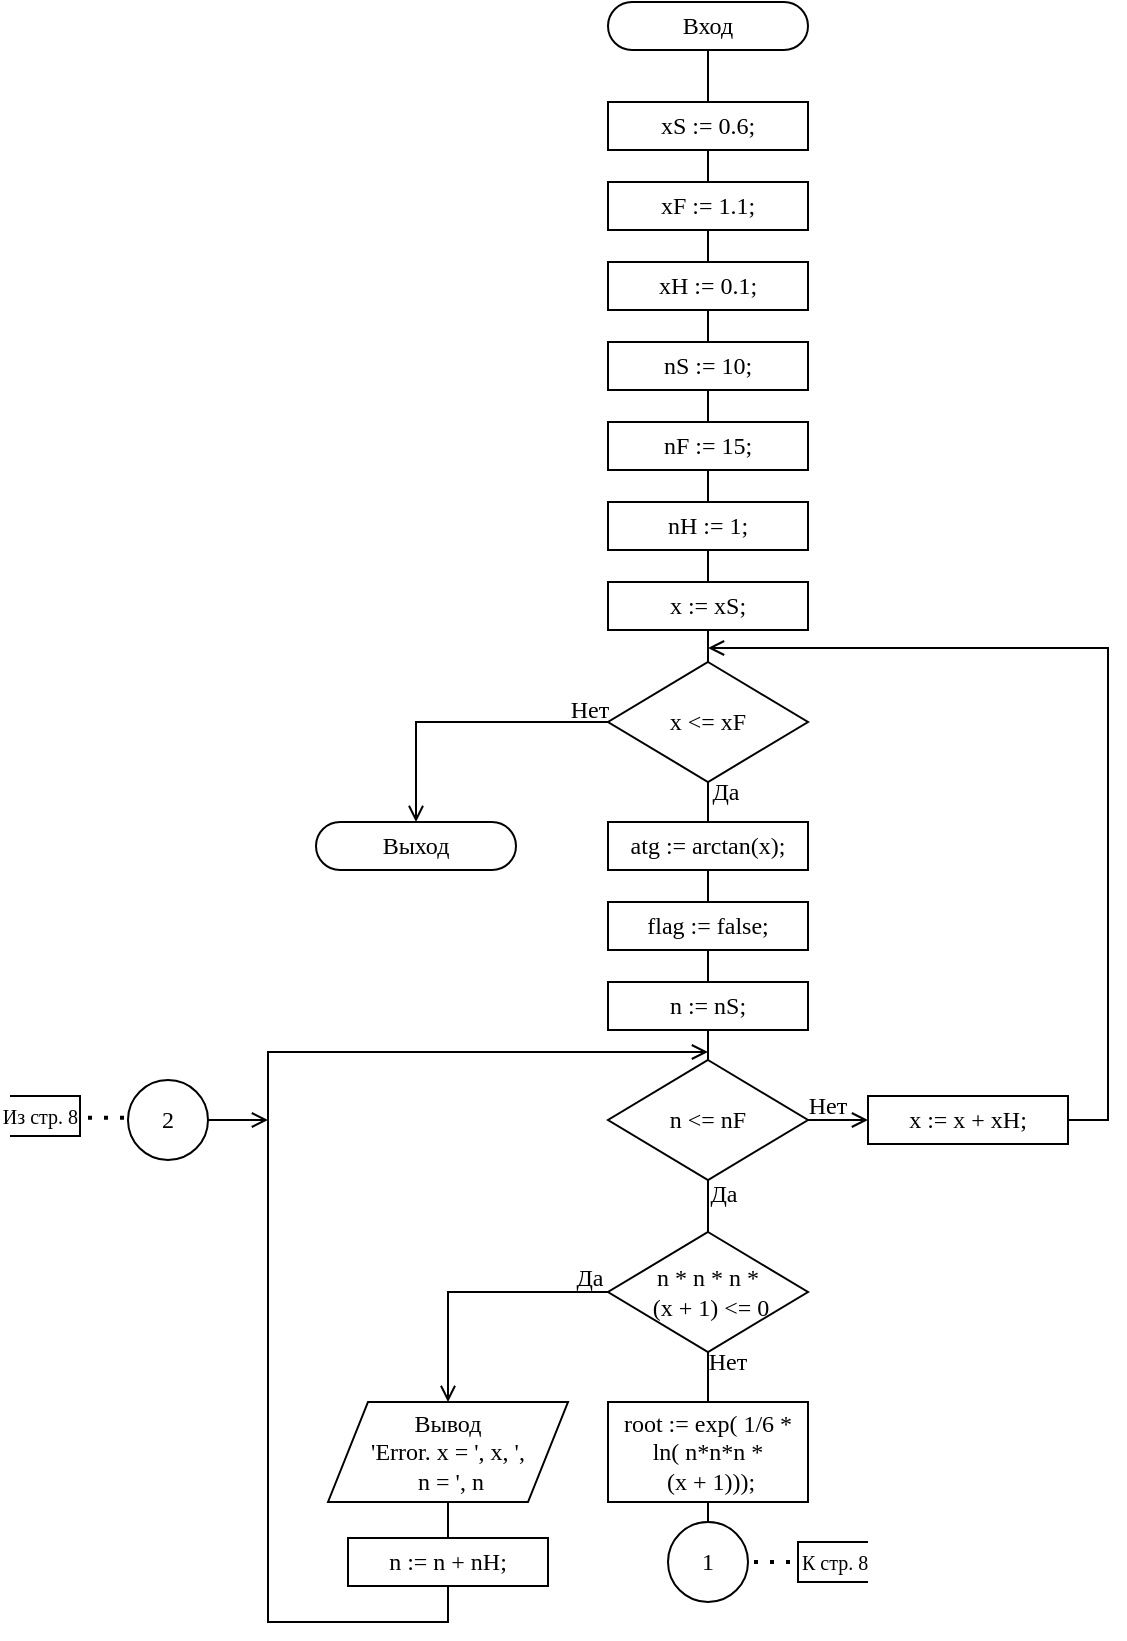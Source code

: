 <mxfile version="15.3.8" type="device" pages="2"><diagram id="_6ZflvPVcjTwWozZwKVe" name="Стр 1"><mxGraphModel dx="716" dy="419" grid="1" gridSize="10" guides="1" tooltips="1" connect="1" arrows="1" fold="1" page="1" pageScale="1" pageWidth="827" pageHeight="1169" math="0" shadow="0"><root><mxCell id="0"/><mxCell id="1" parent="0"/><mxCell id="ZmysTPcznHKx85CJPVeh-9" style="edgeStyle=orthogonalEdgeStyle;rounded=0;orthogonalLoop=1;jettySize=auto;html=1;exitX=0.5;exitY=1;exitDx=0;exitDy=0;entryX=0.5;entryY=0;entryDx=0;entryDy=0;endArrow=none;endFill=0;" parent="1" source="ZmysTPcznHKx85CJPVeh-1" target="ZmysTPcznHKx85CJPVeh-2" edge="1"><mxGeometry relative="1" as="geometry"/></mxCell><mxCell id="ZmysTPcznHKx85CJPVeh-1" value="&lt;font face=&quot;Times New Roman&quot;&gt;Вход&lt;/font&gt;" style="rounded=1;whiteSpace=wrap;html=1;arcSize=50;" parent="1" vertex="1"><mxGeometry x="370" y="50" width="100" height="24" as="geometry"/></mxCell><mxCell id="ZmysTPcznHKx85CJPVeh-10" style="edgeStyle=orthogonalEdgeStyle;rounded=0;orthogonalLoop=1;jettySize=auto;html=1;exitX=0.5;exitY=1;exitDx=0;exitDy=0;entryX=0.5;entryY=0;entryDx=0;entryDy=0;endArrow=none;endFill=0;" parent="1" source="ZmysTPcznHKx85CJPVeh-2" target="ZmysTPcznHKx85CJPVeh-3" edge="1"><mxGeometry relative="1" as="geometry"/></mxCell><mxCell id="ZmysTPcznHKx85CJPVeh-2" value="&lt;font face=&quot;Times New Roman&quot;&gt;xS := 0.6;&lt;/font&gt;" style="rounded=0;whiteSpace=wrap;html=1;" parent="1" vertex="1"><mxGeometry x="370" y="100" width="100" height="24" as="geometry"/></mxCell><mxCell id="ZmysTPcznHKx85CJPVeh-11" style="edgeStyle=orthogonalEdgeStyle;rounded=0;orthogonalLoop=1;jettySize=auto;html=1;exitX=0.5;exitY=1;exitDx=0;exitDy=0;entryX=0.5;entryY=0;entryDx=0;entryDy=0;endArrow=none;endFill=0;" parent="1" source="ZmysTPcznHKx85CJPVeh-3" target="ZmysTPcznHKx85CJPVeh-4" edge="1"><mxGeometry relative="1" as="geometry"/></mxCell><mxCell id="ZmysTPcznHKx85CJPVeh-3" value="&lt;font face=&quot;Times New Roman&quot;&gt;xF := 1.1;&lt;/font&gt;" style="rounded=0;whiteSpace=wrap;html=1;" parent="1" vertex="1"><mxGeometry x="370" y="140" width="100" height="24" as="geometry"/></mxCell><mxCell id="ZmysTPcznHKx85CJPVeh-12" style="edgeStyle=orthogonalEdgeStyle;rounded=0;orthogonalLoop=1;jettySize=auto;html=1;exitX=0.5;exitY=1;exitDx=0;exitDy=0;entryX=0.5;entryY=0;entryDx=0;entryDy=0;endArrow=none;endFill=0;" parent="1" source="ZmysTPcznHKx85CJPVeh-4" target="ZmysTPcznHKx85CJPVeh-5" edge="1"><mxGeometry relative="1" as="geometry"/></mxCell><mxCell id="ZmysTPcznHKx85CJPVeh-4" value="&lt;font face=&quot;Times New Roman&quot;&gt;xH := 0.1;&lt;/font&gt;" style="rounded=0;whiteSpace=wrap;html=1;" parent="1" vertex="1"><mxGeometry x="370" y="180" width="100" height="24" as="geometry"/></mxCell><mxCell id="ZmysTPcznHKx85CJPVeh-13" style="edgeStyle=orthogonalEdgeStyle;rounded=0;orthogonalLoop=1;jettySize=auto;html=1;exitX=0.5;exitY=1;exitDx=0;exitDy=0;entryX=0.5;entryY=0;entryDx=0;entryDy=0;endArrow=none;endFill=0;" parent="1" source="ZmysTPcznHKx85CJPVeh-5" target="ZmysTPcznHKx85CJPVeh-6" edge="1"><mxGeometry relative="1" as="geometry"/></mxCell><mxCell id="ZmysTPcznHKx85CJPVeh-5" value="&lt;font face=&quot;Times New Roman&quot;&gt;nS := 10;&lt;/font&gt;" style="rounded=0;whiteSpace=wrap;html=1;" parent="1" vertex="1"><mxGeometry x="370" y="220" width="100" height="24" as="geometry"/></mxCell><mxCell id="ZmysTPcznHKx85CJPVeh-15" style="edgeStyle=orthogonalEdgeStyle;rounded=0;orthogonalLoop=1;jettySize=auto;html=1;exitX=0.5;exitY=1;exitDx=0;exitDy=0;entryX=0.5;entryY=0;entryDx=0;entryDy=0;endArrow=none;endFill=0;" parent="1" source="ZmysTPcznHKx85CJPVeh-6" target="ZmysTPcznHKx85CJPVeh-7" edge="1"><mxGeometry relative="1" as="geometry"/></mxCell><mxCell id="ZmysTPcznHKx85CJPVeh-6" value="&lt;font face=&quot;Times New Roman&quot;&gt;nF := 15;&lt;/font&gt;" style="rounded=0;whiteSpace=wrap;html=1;" parent="1" vertex="1"><mxGeometry x="370" y="260" width="100" height="24" as="geometry"/></mxCell><mxCell id="ZmysTPcznHKx85CJPVeh-18" style="edgeStyle=orthogonalEdgeStyle;rounded=0;orthogonalLoop=1;jettySize=auto;html=1;exitX=0.5;exitY=1;exitDx=0;exitDy=0;entryX=0.5;entryY=0;entryDx=0;entryDy=0;endArrow=none;endFill=0;" parent="1" source="ZmysTPcznHKx85CJPVeh-7" target="ZmysTPcznHKx85CJPVeh-17" edge="1"><mxGeometry relative="1" as="geometry"/></mxCell><mxCell id="ZmysTPcznHKx85CJPVeh-7" value="&lt;font face=&quot;Times New Roman&quot;&gt;nH := 1;&lt;/font&gt;" style="rounded=0;whiteSpace=wrap;html=1;" parent="1" vertex="1"><mxGeometry x="370" y="300" width="100" height="24" as="geometry"/></mxCell><mxCell id="ZmysTPcznHKx85CJPVeh-20" style="edgeStyle=orthogonalEdgeStyle;rounded=0;orthogonalLoop=1;jettySize=auto;html=1;exitX=0.5;exitY=1;exitDx=0;exitDy=0;entryX=0.5;entryY=0;entryDx=0;entryDy=0;endArrow=none;endFill=0;" parent="1" source="ZmysTPcznHKx85CJPVeh-17" target="ZmysTPcznHKx85CJPVeh-19" edge="1"><mxGeometry relative="1" as="geometry"/></mxCell><mxCell id="ZmysTPcznHKx85CJPVeh-17" value="&lt;font face=&quot;Times New Roman&quot;&gt;x := xS;&lt;/font&gt;" style="rounded=0;whiteSpace=wrap;html=1;" parent="1" vertex="1"><mxGeometry x="370" y="340" width="100" height="24" as="geometry"/></mxCell><mxCell id="ZmysTPcznHKx85CJPVeh-26" value="" style="edgeStyle=orthogonalEdgeStyle;rounded=0;orthogonalLoop=1;jettySize=auto;html=1;endArrow=open;endFill=0;entryX=0.5;entryY=0;entryDx=0;entryDy=0;" parent="1" source="ZmysTPcznHKx85CJPVeh-19" target="ZmysTPcznHKx85CJPVeh-21" edge="1"><mxGeometry relative="1" as="geometry"><mxPoint x="300" y="460" as="targetPoint"/></mxGeometry></mxCell><mxCell id="ZmysTPcznHKx85CJPVeh-33" value="" style="edgeStyle=orthogonalEdgeStyle;rounded=0;orthogonalLoop=1;jettySize=auto;html=1;endArrow=none;endFill=0;" parent="1" source="ZmysTPcznHKx85CJPVeh-19" target="ZmysTPcznHKx85CJPVeh-32" edge="1"><mxGeometry relative="1" as="geometry"/></mxCell><mxCell id="ZmysTPcznHKx85CJPVeh-19" value="&lt;font face=&quot;Times New Roman&quot;&gt;x &amp;lt;= xF&lt;/font&gt;" style="rhombus;whiteSpace=wrap;html=1;" parent="1" vertex="1"><mxGeometry x="370" y="380" width="100" height="60" as="geometry"/></mxCell><mxCell id="ZmysTPcznHKx85CJPVeh-21" value="&lt;font face=&quot;Times New Roman&quot;&gt;Выход&lt;/font&gt;" style="rounded=1;whiteSpace=wrap;html=1;arcSize=50;" parent="1" vertex="1"><mxGeometry x="224" y="460" width="100" height="24" as="geometry"/></mxCell><mxCell id="ZmysTPcznHKx85CJPVeh-30" value="&lt;font face=&quot;Times New Roman&quot;&gt;Нет&lt;/font&gt;" style="text;html=1;strokeColor=none;fillColor=none;align=center;verticalAlign=middle;whiteSpace=wrap;rounded=0;" parent="1" vertex="1"><mxGeometry x="341" y="394" width="40" height="20" as="geometry"/></mxCell><mxCell id="ZmysTPcznHKx85CJPVeh-36" style="edgeStyle=orthogonalEdgeStyle;rounded=0;orthogonalLoop=1;jettySize=auto;html=1;exitX=0.5;exitY=1;exitDx=0;exitDy=0;entryX=0.5;entryY=0;entryDx=0;entryDy=0;endArrow=none;endFill=0;" parent="1" source="ZmysTPcznHKx85CJPVeh-32" target="ZmysTPcznHKx85CJPVeh-35" edge="1"><mxGeometry relative="1" as="geometry"/></mxCell><mxCell id="ZmysTPcznHKx85CJPVeh-32" value="&lt;font face=&quot;Times New Roman&quot;&gt;atg := arctan(x);&lt;/font&gt;" style="rounded=0;whiteSpace=wrap;html=1;" parent="1" vertex="1"><mxGeometry x="370" y="460" width="100" height="24" as="geometry"/></mxCell><mxCell id="ZmysTPcznHKx85CJPVeh-34" value="&lt;font face=&quot;Times New Roman&quot;&gt;Да&lt;/font&gt;" style="text;html=1;strokeColor=none;fillColor=none;align=center;verticalAlign=middle;whiteSpace=wrap;rounded=0;" parent="1" vertex="1"><mxGeometry x="409" y="435" width="40" height="20" as="geometry"/></mxCell><mxCell id="ZmysTPcznHKx85CJPVeh-38" style="edgeStyle=orthogonalEdgeStyle;rounded=0;orthogonalLoop=1;jettySize=auto;html=1;exitX=0.5;exitY=1;exitDx=0;exitDy=0;entryX=0.5;entryY=0;entryDx=0;entryDy=0;endArrow=none;endFill=0;" parent="1" source="ZmysTPcznHKx85CJPVeh-35" target="ZmysTPcznHKx85CJPVeh-37" edge="1"><mxGeometry relative="1" as="geometry"/></mxCell><mxCell id="ZmysTPcznHKx85CJPVeh-35" value="&lt;font face=&quot;Times New Roman&quot;&gt;flag := false;&lt;/font&gt;" style="rounded=0;whiteSpace=wrap;html=1;" parent="1" vertex="1"><mxGeometry x="370" y="500" width="100" height="24" as="geometry"/></mxCell><mxCell id="ZmysTPcznHKx85CJPVeh-40" style="edgeStyle=orthogonalEdgeStyle;rounded=0;orthogonalLoop=1;jettySize=auto;html=1;exitX=0.5;exitY=1;exitDx=0;exitDy=0;entryX=0.5;entryY=0;entryDx=0;entryDy=0;endArrow=none;endFill=0;" parent="1" source="ZmysTPcznHKx85CJPVeh-37" target="ZmysTPcznHKx85CJPVeh-39" edge="1"><mxGeometry relative="1" as="geometry"/></mxCell><mxCell id="ZmysTPcznHKx85CJPVeh-37" value="&lt;font face=&quot;Times New Roman&quot;&gt;n := nS;&lt;/font&gt;" style="rounded=0;whiteSpace=wrap;html=1;" parent="1" vertex="1"><mxGeometry x="370" y="540" width="100" height="24" as="geometry"/></mxCell><mxCell id="ZmysTPcznHKx85CJPVeh-42" style="edgeStyle=orthogonalEdgeStyle;rounded=0;orthogonalLoop=1;jettySize=auto;html=1;exitX=1;exitY=0.5;exitDx=0;exitDy=0;entryX=0;entryY=0.5;entryDx=0;entryDy=0;endArrow=open;endFill=0;" parent="1" source="ZmysTPcznHKx85CJPVeh-39" target="ZmysTPcznHKx85CJPVeh-41" edge="1"><mxGeometry relative="1" as="geometry"/></mxCell><mxCell id="ZmysTPcznHKx85CJPVeh-48" style="edgeStyle=orthogonalEdgeStyle;rounded=0;orthogonalLoop=1;jettySize=auto;html=1;exitX=0.5;exitY=1;exitDx=0;exitDy=0;entryX=0.5;entryY=0;entryDx=0;entryDy=0;endArrow=none;endFill=0;" parent="1" source="ZmysTPcznHKx85CJPVeh-39" target="ZmysTPcznHKx85CJPVeh-47" edge="1"><mxGeometry relative="1" as="geometry"/></mxCell><mxCell id="ZmysTPcznHKx85CJPVeh-39" value="&lt;font face=&quot;Times New Roman&quot;&gt;n &amp;lt;= nF&lt;/font&gt;" style="rhombus;whiteSpace=wrap;html=1;" parent="1" vertex="1"><mxGeometry x="370" y="579" width="100" height="60" as="geometry"/></mxCell><mxCell id="ZmysTPcznHKx85CJPVeh-43" style="edgeStyle=orthogonalEdgeStyle;rounded=0;orthogonalLoop=1;jettySize=auto;html=1;exitX=1;exitY=0.5;exitDx=0;exitDy=0;endArrow=open;endFill=0;" parent="1" source="ZmysTPcznHKx85CJPVeh-41" edge="1"><mxGeometry relative="1" as="geometry"><mxPoint x="420" y="373" as="targetPoint"/><Array as="points"><mxPoint x="620" y="609"/><mxPoint x="620" y="373"/></Array></mxGeometry></mxCell><mxCell id="ZmysTPcznHKx85CJPVeh-41" value="&lt;font face=&quot;Times New Roman&quot;&gt;x := x + xH;&lt;/font&gt;" style="rounded=0;whiteSpace=wrap;html=1;" parent="1" vertex="1"><mxGeometry x="500" y="597" width="100" height="24" as="geometry"/></mxCell><mxCell id="ZmysTPcznHKx85CJPVeh-45" value="&lt;font face=&quot;Times New Roman&quot;&gt;Нет&lt;/font&gt;" style="text;html=1;strokeColor=none;fillColor=none;align=center;verticalAlign=middle;whiteSpace=wrap;rounded=0;" parent="1" vertex="1"><mxGeometry x="460" y="592" width="40" height="20" as="geometry"/></mxCell><mxCell id="ZmysTPcznHKx85CJPVeh-57" style="edgeStyle=orthogonalEdgeStyle;rounded=0;orthogonalLoop=1;jettySize=auto;html=1;exitX=0;exitY=0.5;exitDx=0;exitDy=0;entryX=0.5;entryY=0;entryDx=0;entryDy=0;endArrow=open;endFill=0;" parent="1" source="ZmysTPcznHKx85CJPVeh-47" target="kf7MAkVrAhcS2HNvq1Oq-2" edge="1"><mxGeometry relative="1" as="geometry"><mxPoint x="320" y="695" as="targetPoint"/><Array as="points"><mxPoint x="290" y="695"/></Array></mxGeometry></mxCell><mxCell id="ZmysTPcznHKx85CJPVeh-62" style="edgeStyle=orthogonalEdgeStyle;rounded=0;orthogonalLoop=1;jettySize=auto;html=1;exitX=0.5;exitY=1;exitDx=0;exitDy=0;entryX=0.5;entryY=0;entryDx=0;entryDy=0;endArrow=none;endFill=0;" parent="1" source="ZmysTPcznHKx85CJPVeh-47" target="ZmysTPcznHKx85CJPVeh-61" edge="1"><mxGeometry relative="1" as="geometry"/></mxCell><mxCell id="ZmysTPcznHKx85CJPVeh-47" value="&lt;font face=&quot;Times New Roman&quot;&gt;n * n * n *&lt;br&gt;&amp;nbsp;(x + 1) &amp;lt;= 0&lt;/font&gt;" style="rhombus;whiteSpace=wrap;html=1;" parent="1" vertex="1"><mxGeometry x="370" y="665" width="100" height="60" as="geometry"/></mxCell><mxCell id="ZmysTPcznHKx85CJPVeh-51" value="&lt;font face=&quot;Times New Roman&quot;&gt;Да&lt;/font&gt;" style="text;html=1;strokeColor=none;fillColor=none;align=center;verticalAlign=middle;whiteSpace=wrap;rounded=0;" parent="1" vertex="1"><mxGeometry x="408" y="636" width="40" height="20" as="geometry"/></mxCell><mxCell id="ZmysTPcznHKx85CJPVeh-55" value="&lt;font&gt;Да&lt;/font&gt;" style="text;html=1;strokeColor=none;fillColor=none;align=center;verticalAlign=middle;whiteSpace=wrap;rounded=0;fontFamily=Times New Roman;" parent="1" vertex="1"><mxGeometry x="341" y="678" width="40" height="20" as="geometry"/></mxCell><mxCell id="ZmysTPcznHKx85CJPVeh-61" value="&lt;font face=&quot;Times New Roman&quot;&gt;root := exp( 1/6 * ln( n*n*n *&lt;br&gt;&amp;nbsp;(x + 1)));&lt;/font&gt;" style="rounded=0;whiteSpace=wrap;html=1;" parent="1" vertex="1"><mxGeometry x="370" y="750" width="100" height="50" as="geometry"/></mxCell><mxCell id="ZmysTPcznHKx85CJPVeh-63" value="&lt;font face=&quot;Times New Roman&quot;&gt;Нет&lt;/font&gt;" style="text;html=1;strokeColor=none;fillColor=none;align=center;verticalAlign=middle;whiteSpace=wrap;rounded=0;" parent="1" vertex="1"><mxGeometry x="410" y="720" width="40" height="20" as="geometry"/></mxCell><mxCell id="ZmysTPcznHKx85CJPVeh-67" style="edgeStyle=orthogonalEdgeStyle;rounded=0;orthogonalLoop=1;jettySize=auto;html=1;exitX=0.5;exitY=1;exitDx=0;exitDy=0;entryX=0.502;entryY=-0.076;entryDx=0;entryDy=0;entryPerimeter=0;endArrow=none;endFill=0;" parent="1" edge="1"><mxGeometry relative="1" as="geometry"><mxPoint x="420.2" y="808.176" as="targetPoint"/></mxGeometry></mxCell><mxCell id="ZmysTPcznHKx85CJPVeh-69" style="edgeStyle=orthogonalEdgeStyle;rounded=0;orthogonalLoop=1;jettySize=auto;html=1;entryX=0.5;entryY=0;entryDx=0;entryDy=0;endArrow=none;endFill=0;exitX=0.5;exitY=1;exitDx=0;exitDy=0;" parent="1" source="ZmysTPcznHKx85CJPVeh-61" target="ZmysTPcznHKx85CJPVeh-68" edge="1"><mxGeometry relative="1" as="geometry"><mxPoint x="420" y="780" as="sourcePoint"/></mxGeometry></mxCell><mxCell id="ZmysTPcznHKx85CJPVeh-68" value="&lt;font face=&quot;Times New Roman&quot;&gt;1&lt;/font&gt;" style="ellipse;whiteSpace=wrap;html=1;aspect=fixed;" parent="1" vertex="1"><mxGeometry x="400" y="810" width="40" height="40" as="geometry"/></mxCell><mxCell id="kf7MAkVrAhcS2HNvq1Oq-3" style="edgeStyle=orthogonalEdgeStyle;rounded=0;orthogonalLoop=1;jettySize=auto;html=1;endArrow=open;endFill=0;exitX=0.5;exitY=1;exitDx=0;exitDy=0;" parent="1" source="_jdtC3zxv2o9I5Qu8Dlq-1" edge="1"><mxGeometry relative="1" as="geometry"><mxPoint x="420" y="575" as="targetPoint"/><Array as="points"><mxPoint x="290" y="860"/><mxPoint x="200" y="860"/><mxPoint x="200" y="575"/></Array><mxPoint x="210" y="780" as="sourcePoint"/></mxGeometry></mxCell><mxCell id="_jdtC3zxv2o9I5Qu8Dlq-2" style="edgeStyle=orthogonalEdgeStyle;rounded=0;orthogonalLoop=1;jettySize=auto;html=1;exitX=0.5;exitY=1;exitDx=0;exitDy=0;entryX=0.5;entryY=0;entryDx=0;entryDy=0;endArrow=none;endFill=0;" parent="1" source="kf7MAkVrAhcS2HNvq1Oq-2" target="_jdtC3zxv2o9I5Qu8Dlq-1" edge="1"><mxGeometry relative="1" as="geometry"/></mxCell><mxCell id="kf7MAkVrAhcS2HNvq1Oq-2" value="&lt;font face=&quot;Times New Roman&quot;&gt;Вывод&lt;br&gt;'Error. x = ', x, ',&lt;br&gt;&amp;nbsp;n = ', n&lt;/font&gt;" style="shape=parallelogram;perimeter=parallelogramPerimeter;whiteSpace=wrap;html=1;fixedSize=1;" parent="1" vertex="1"><mxGeometry x="230" y="750" width="120" height="50" as="geometry"/></mxCell><mxCell id="XGUsvoamL8-6ogRLSuoH-2" style="edgeStyle=orthogonalEdgeStyle;rounded=0;orthogonalLoop=1;jettySize=auto;html=1;exitX=1;exitY=0.5;exitDx=0;exitDy=0;endArrow=open;endFill=0;" parent="1" source="XGUsvoamL8-6ogRLSuoH-1" edge="1"><mxGeometry relative="1" as="geometry"><mxPoint x="200" y="609" as="targetPoint"/></mxGeometry></mxCell><mxCell id="XGUsvoamL8-6ogRLSuoH-1" value="&lt;font face=&quot;Times New Roman&quot;&gt;2&lt;/font&gt;" style="ellipse;whiteSpace=wrap;html=1;aspect=fixed;" parent="1" vertex="1"><mxGeometry x="130" y="589" width="40" height="40" as="geometry"/></mxCell><mxCell id="_jdtC3zxv2o9I5Qu8Dlq-1" value="&lt;font face=&quot;Times New Roman&quot;&gt;n := n + nH;&lt;/font&gt;" style="rounded=0;whiteSpace=wrap;html=1;" parent="1" vertex="1"><mxGeometry x="240" y="818" width="100" height="24" as="geometry"/></mxCell><mxCell id="mm72jniKOyCWkxpFi9MX-1" value="" style="endArrow=none;dashed=1;html=1;dashPattern=1 3;strokeWidth=2;fontFamily=Times New Roman;" parent="1" edge="1"><mxGeometry width="50" height="50" relative="1" as="geometry"><mxPoint x="110" y="607.88" as="sourcePoint"/><mxPoint x="130" y="607.88" as="targetPoint"/></mxGeometry></mxCell><mxCell id="mm72jniKOyCWkxpFi9MX-2" value="&lt;div style=&quot;text-align: justify&quot;&gt;&lt;span style=&quot;font-size: 10px&quot;&gt;Из стр. 8&lt;/span&gt;&lt;/div&gt;" style="strokeWidth=1;html=1;shape=mxgraph.flowchart.annotation_1;align=right;pointerEvents=1;fontFamily=Times New Roman;direction=west;" parent="1" vertex="1"><mxGeometry x="71" y="597" width="35" height="20" as="geometry"/></mxCell><mxCell id="mm72jniKOyCWkxpFi9MX-4" value="" style="endArrow=none;dashed=1;html=1;dashPattern=1 3;strokeWidth=2;fontFamily=Times New Roman;" parent="1" edge="1"><mxGeometry width="50" height="50" relative="1" as="geometry"><mxPoint x="443" y="830.0" as="sourcePoint"/><mxPoint x="463" y="830.0" as="targetPoint"/></mxGeometry></mxCell><mxCell id="mm72jniKOyCWkxpFi9MX-5" value="&lt;div&gt;&lt;span style=&quot;font-size: 10px&quot;&gt;К стр. 8&lt;/span&gt;&lt;/div&gt;" style="strokeWidth=1;html=1;shape=mxgraph.flowchart.annotation_1;align=left;pointerEvents=1;fontFamily=Times New Roman;direction=east;" parent="1" vertex="1"><mxGeometry x="465" y="820" width="35" height="20" as="geometry"/></mxCell></root></mxGraphModel></diagram><diagram id="cJq83ji-N3iz3tdUpkUt" name="Стр 2"><mxGraphModel dx="716" dy="419" grid="1" gridSize="10" guides="1" tooltips="1" connect="1" arrows="1" fold="1" page="1" pageScale="1" pageWidth="827" pageHeight="1169" math="0" shadow="0"><root><mxCell id="K-nUz15t3MSUdFDEL4oZ-0"/><mxCell id="K-nUz15t3MSUdFDEL4oZ-1" parent="K-nUz15t3MSUdFDEL4oZ-0"/><mxCell id="QzYFC4VO0a1B22i-CYyy-2" style="edgeStyle=orthogonalEdgeStyle;rounded=0;orthogonalLoop=1;jettySize=auto;html=1;exitX=0.5;exitY=1;exitDx=0;exitDy=0;entryX=0.5;entryY=0;entryDx=0;entryDy=0;endArrow=open;endFill=0;fontFamily=Times New Roman;fontSize=13;" parent="K-nUz15t3MSUdFDEL4oZ-1" source="K-nUz15t3MSUdFDEL4oZ-2" target="TGpIpyWAx5S0ZHdZ3a9D-0" edge="1"><mxGeometry relative="1" as="geometry"/></mxCell><mxCell id="K-nUz15t3MSUdFDEL4oZ-2" value="&lt;font style=&quot;font-size: 13px;&quot;&gt;1&lt;/font&gt;" style="ellipse;whiteSpace=wrap;html=1;aspect=fixed;fontFamily=Times New Roman;fontSize=13;" parent="K-nUz15t3MSUdFDEL4oZ-1" vertex="1"><mxGeometry x="325" y="50" width="40" height="40" as="geometry"/></mxCell><mxCell id="WToo9OWVcmzEf7Mpmm2v-2" style="edgeStyle=orthogonalEdgeStyle;rounded=0;orthogonalLoop=1;jettySize=auto;html=1;exitX=1;exitY=0.5;exitDx=0;exitDy=0;entryX=0.5;entryY=0;entryDx=0;entryDy=0;endArrow=open;endFill=0;fontFamily=Times New Roman;fontSize=13;" parent="K-nUz15t3MSUdFDEL4oZ-1" source="K-nUz15t3MSUdFDEL4oZ-3" target="WToo9OWVcmzEf7Mpmm2v-1" edge="1"><mxGeometry relative="1" as="geometry"/></mxCell><mxCell id="FUHeWuedd5_GTP_FGRa0-1" style="edgeStyle=orthogonalEdgeStyle;rounded=0;orthogonalLoop=1;jettySize=auto;html=1;exitX=0.5;exitY=1;exitDx=0;exitDy=0;entryX=0.5;entryY=0;entryDx=0;entryDy=0;endArrow=none;endFill=0;fontFamily=Times New Roman;fontSize=13;" parent="K-nUz15t3MSUdFDEL4oZ-1" source="K-nUz15t3MSUdFDEL4oZ-3" target="FUHeWuedd5_GTP_FGRa0-0" edge="1"><mxGeometry relative="1" as="geometry"/></mxCell><mxCell id="K-nUz15t3MSUdFDEL4oZ-3" value="&lt;font style=&quot;font-size: 13px;&quot;&gt;k &amp;lt;= n&lt;/font&gt;" style="rhombus;whiteSpace=wrap;html=1;fontFamily=Times New Roman;fontSize=13;" parent="K-nUz15t3MSUdFDEL4oZ-1" vertex="1"><mxGeometry x="295" y="190" width="100" height="60" as="geometry"/></mxCell><mxCell id="QzYFC4VO0a1B22i-CYyy-3" style="edgeStyle=orthogonalEdgeStyle;rounded=0;orthogonalLoop=1;jettySize=auto;html=1;exitX=0.5;exitY=1;exitDx=0;exitDy=0;entryX=0.5;entryY=0;entryDx=0;entryDy=0;endArrow=none;endFill=0;fontFamily=Times New Roman;fontSize=13;" parent="K-nUz15t3MSUdFDEL4oZ-1" source="TGpIpyWAx5S0ZHdZ3a9D-0" target="TGpIpyWAx5S0ZHdZ3a9D-1" edge="1"><mxGeometry relative="1" as="geometry"/></mxCell><mxCell id="TGpIpyWAx5S0ZHdZ3a9D-0" value="&lt;font style=&quot;font-size: 13px;&quot;&gt;k := 1;&lt;/font&gt;" style="rounded=0;whiteSpace=wrap;html=1;fontFamily=Times New Roman;fontSize=13;" parent="K-nUz15t3MSUdFDEL4oZ-1" vertex="1"><mxGeometry x="295" y="110" width="100" height="24" as="geometry"/></mxCell><mxCell id="QzYFC4VO0a1B22i-CYyy-4" style="edgeStyle=orthogonalEdgeStyle;rounded=0;orthogonalLoop=1;jettySize=auto;html=1;exitX=0.5;exitY=1;exitDx=0;exitDy=0;entryX=0.5;entryY=0;entryDx=0;entryDy=0;endArrow=none;endFill=0;fontFamily=Times New Roman;fontSize=13;" parent="K-nUz15t3MSUdFDEL4oZ-1" source="TGpIpyWAx5S0ZHdZ3a9D-1" target="K-nUz15t3MSUdFDEL4oZ-3" edge="1"><mxGeometry relative="1" as="geometry"/></mxCell><mxCell id="TGpIpyWAx5S0ZHdZ3a9D-1" value="&lt;font style=&quot;font-size: 13px;&quot;&gt;sum := 0;&lt;/font&gt;" style="rounded=0;whiteSpace=wrap;html=1;fontFamily=Times New Roman;fontSize=13;" parent="K-nUz15t3MSUdFDEL4oZ-1" vertex="1"><mxGeometry x="295" y="150" width="100" height="24" as="geometry"/></mxCell><mxCell id="QzYFC4VO0a1B22i-CYyy-8" style="edgeStyle=orthogonalEdgeStyle;rounded=0;orthogonalLoop=1;jettySize=auto;html=1;exitX=0.5;exitY=1;exitDx=0;exitDy=0;entryX=0.5;entryY=0;entryDx=0;entryDy=0;endArrow=none;endFill=0;fontFamily=Times New Roman;fontSize=13;" parent="K-nUz15t3MSUdFDEL4oZ-1" source="QzYFC4VO0a1B22i-CYyy-6" target="QzYFC4VO0a1B22i-CYyy-7" edge="1"><mxGeometry relative="1" as="geometry"/></mxCell><mxCell id="QzYFC4VO0a1B22i-CYyy-6" value="f := atg * root * sum;" style="rounded=0;whiteSpace=wrap;html=1;fontFamily=Times New Roman;fontSize=13;" parent="K-nUz15t3MSUdFDEL4oZ-1" vertex="1"><mxGeometry x="580" y="498" width="100" height="32" as="geometry"/></mxCell><mxCell id="QzYFC4VO0a1B22i-CYyy-10" style="edgeStyle=orthogonalEdgeStyle;rounded=0;orthogonalLoop=1;jettySize=auto;html=1;exitX=0.5;exitY=1;exitDx=0;exitDy=0;entryX=0.5;entryY=0;entryDx=0;entryDy=0;endArrow=none;endFill=0;fontFamily=Times New Roman;fontSize=13;" parent="K-nUz15t3MSUdFDEL4oZ-1" source="QzYFC4VO0a1B22i-CYyy-7" target="QzYFC4VO0a1B22i-CYyy-9" edge="1"><mxGeometry relative="1" as="geometry"/></mxCell><mxCell id="QzYFC4VO0a1B22i-CYyy-7" value="Вывод&lt;br style=&quot;font-size: 13px;&quot;&gt;&amp;nbsp;'x = ', x:1:1, &lt;br style=&quot;font-size: 13px;&quot;&gt;', n = ', n,&lt;br style=&quot;font-size: 13px;&quot;&gt;&amp;nbsp;', f = ', f:2:8" style="shape=parallelogram;perimeter=parallelogramPerimeter;whiteSpace=wrap;html=1;fixedSize=1;fontFamily=Times New Roman;fontSize=13;" parent="K-nUz15t3MSUdFDEL4oZ-1" vertex="1"><mxGeometry x="570" y="550" width="120" height="60" as="geometry"/></mxCell><mxCell id="ED6Mb8gpPds0lmlE_sD4-1" style="edgeStyle=orthogonalEdgeStyle;rounded=0;orthogonalLoop=1;jettySize=auto;html=1;exitX=0.5;exitY=1;exitDx=0;exitDy=0;entryX=0.5;entryY=0;entryDx=0;entryDy=0;endArrow=open;endFill=0;fontFamily=Times New Roman;fontSize=13;" parent="K-nUz15t3MSUdFDEL4oZ-1" source="QzYFC4VO0a1B22i-CYyy-9" target="ED6Mb8gpPds0lmlE_sD4-0" edge="1"><mxGeometry relative="1" as="geometry"/></mxCell><mxCell id="QzYFC4VO0a1B22i-CYyy-9" value="n := n + nH;" style="rounded=0;whiteSpace=wrap;html=1;fontFamily=Times New Roman;fontSize=13;" parent="K-nUz15t3MSUdFDEL4oZ-1" vertex="1"><mxGeometry x="580" y="640" width="100" height="24" as="geometry"/></mxCell><mxCell id="ED6Mb8gpPds0lmlE_sD4-0" value="2" style="ellipse;whiteSpace=wrap;html=1;aspect=fixed;fontFamily=Times New Roman;fontSize=13;" parent="K-nUz15t3MSUdFDEL4oZ-1" vertex="1"><mxGeometry x="610" y="690" width="40" height="40" as="geometry"/></mxCell><mxCell id="WToo9OWVcmzEf7Mpmm2v-3" style="edgeStyle=orthogonalEdgeStyle;rounded=0;orthogonalLoop=1;jettySize=auto;html=1;exitX=0.5;exitY=1;exitDx=0;exitDy=0;entryX=0.5;entryY=0;entryDx=0;entryDy=0;endArrow=open;endFill=0;fontFamily=Times New Roman;fontSize=13;" parent="K-nUz15t3MSUdFDEL4oZ-1" source="WToo9OWVcmzEf7Mpmm2v-1" target="QzYFC4VO0a1B22i-CYyy-6" edge="1"><mxGeometry relative="1" as="geometry"/></mxCell><mxCell id="WToo9OWVcmzEf7Mpmm2v-4" style="edgeStyle=orthogonalEdgeStyle;rounded=0;orthogonalLoop=1;jettySize=auto;html=1;exitX=1;exitY=0.5;exitDx=0;exitDy=0;endArrow=open;endFill=0;fontFamily=Times New Roman;fontSize=13;" parent="K-nUz15t3MSUdFDEL4oZ-1" source="WToo9OWVcmzEf7Mpmm2v-1" edge="1"><mxGeometry relative="1" as="geometry"><mxPoint x="630" y="624" as="targetPoint"/><Array as="points"><mxPoint x="730" y="440"/><mxPoint x="730" y="624"/></Array></mxGeometry></mxCell><mxCell id="WToo9OWVcmzEf7Mpmm2v-1" value="flag" style="rhombus;whiteSpace=wrap;html=1;fontFamily=Times New Roman;fontSize=13;" parent="K-nUz15t3MSUdFDEL4oZ-1" vertex="1"><mxGeometry x="580" y="410" width="100" height="60" as="geometry"/></mxCell><mxCell id="WToo9OWVcmzEf7Mpmm2v-5" value="Нет" style="text;html=1;strokeColor=none;fillColor=none;align=center;verticalAlign=middle;whiteSpace=wrap;rounded=0;fontFamily=Times New Roman;fontSize=13;" parent="K-nUz15t3MSUdFDEL4oZ-1" vertex="1"><mxGeometry x="598" y="461" width="40" height="20" as="geometry"/></mxCell><mxCell id="WToo9OWVcmzEf7Mpmm2v-6" value="Да" style="text;html=1;strokeColor=none;fillColor=none;align=center;verticalAlign=middle;whiteSpace=wrap;rounded=0;fontFamily=Times New Roman;fontSize=13;" parent="K-nUz15t3MSUdFDEL4oZ-1" vertex="1"><mxGeometry x="668" y="421" width="40" height="20" as="geometry"/></mxCell><mxCell id="FUHeWuedd5_GTP_FGRa0-11" style="edgeStyle=orthogonalEdgeStyle;rounded=0;orthogonalLoop=1;jettySize=auto;html=1;exitX=1;exitY=0.5;exitDx=0;exitDy=0;entryX=0;entryY=0.5;entryDx=0;entryDy=0;endArrow=open;endFill=0;fontFamily=Times New Roman;fontSize=13;" parent="K-nUz15t3MSUdFDEL4oZ-1" source="FUHeWuedd5_GTP_FGRa0-0" target="FUHeWuedd5_GTP_FGRa0-4" edge="1"><mxGeometry relative="1" as="geometry"/></mxCell><mxCell id="FUHeWuedd5_GTP_FGRa0-16" style="edgeStyle=orthogonalEdgeStyle;rounded=0;orthogonalLoop=1;jettySize=auto;html=1;exitX=0.5;exitY=1;exitDx=0;exitDy=0;entryX=0.5;entryY=0;entryDx=0;entryDy=0;endArrow=none;endFill=0;fontFamily=Times New Roman;fontSize=13;" parent="K-nUz15t3MSUdFDEL4oZ-1" source="FUHeWuedd5_GTP_FGRa0-0" target="FUHeWuedd5_GTP_FGRa0-15" edge="1"><mxGeometry relative="1" as="geometry"/></mxCell><mxCell id="FUHeWuedd5_GTP_FGRa0-0" value="&lt;span style=&quot;font-size: 13px;&quot;&gt;Условие&lt;/span&gt;" style="rhombus;whiteSpace=wrap;html=1;fontFamily=Times New Roman;fontSize=13;" parent="K-nUz15t3MSUdFDEL4oZ-1" vertex="1"><mxGeometry x="295" y="277" width="100" height="60" as="geometry"/></mxCell><mxCell id="FUHeWuedd5_GTP_FGRa0-2" value="&lt;font style=&quot;font-size: 13px;&quot;&gt;Нет&lt;/font&gt;" style="text;html=1;strokeColor=none;fillColor=none;align=center;verticalAlign=middle;whiteSpace=wrap;rounded=0;fontFamily=Times New Roman;fontSize=13;" parent="K-nUz15t3MSUdFDEL4oZ-1" vertex="1"><mxGeometry x="385" y="203" width="40" height="20" as="geometry"/></mxCell><mxCell id="FUHeWuedd5_GTP_FGRa0-3" value="&lt;font style=&quot;font-size: 13px;&quot;&gt;Да&lt;/font&gt;" style="text;html=1;align=center;verticalAlign=middle;resizable=0;points=[];autosize=1;strokeColor=none;fillColor=none;fontFamily=Times New Roman;fontSize=13;" parent="K-nUz15t3MSUdFDEL4oZ-1" vertex="1"><mxGeometry x="338" y="245" width="30" height="20" as="geometry"/></mxCell><mxCell id="FUHeWuedd5_GTP_FGRa0-12" style="edgeStyle=orthogonalEdgeStyle;rounded=0;orthogonalLoop=1;jettySize=auto;html=1;exitX=0.5;exitY=1;exitDx=0;exitDy=0;entryX=0.5;entryY=0;entryDx=0;entryDy=0;endArrow=none;endFill=0;fontFamily=Times New Roman;fontSize=13;" parent="K-nUz15t3MSUdFDEL4oZ-1" source="FUHeWuedd5_GTP_FGRa0-4" target="FUHeWuedd5_GTP_FGRa0-5" edge="1"><mxGeometry relative="1" as="geometry"/></mxCell><mxCell id="FUHeWuedd5_GTP_FGRa0-4" value="Вывод&lt;br style=&quot;font-size: 13px;&quot;&gt;'Error. x = ', x,&lt;br style=&quot;font-size: 13px;&quot;&gt;&amp;nbsp;', n = ', n" style="shape=parallelogram;perimeter=parallelogramPerimeter;whiteSpace=wrap;html=1;fixedSize=1;fontFamily=Times New Roman;fontSize=13;" parent="K-nUz15t3MSUdFDEL4oZ-1" vertex="1"><mxGeometry x="450" y="283.5" width="120" height="47" as="geometry"/></mxCell><mxCell id="FUHeWuedd5_GTP_FGRa0-27" style="edgeStyle=orthogonalEdgeStyle;rounded=0;orthogonalLoop=1;jettySize=auto;html=1;exitX=0.5;exitY=1;exitDx=0;exitDy=0;endArrow=open;endFill=0;fontFamily=Times New Roman;fontSize=13;" parent="K-nUz15t3MSUdFDEL4oZ-1" source="FUHeWuedd5_GTP_FGRa0-5" edge="1"><mxGeometry relative="1" as="geometry"><mxPoint x="630" y="390" as="targetPoint"/><Array as="points"><mxPoint x="510" y="390"/></Array></mxGeometry></mxCell><mxCell id="FUHeWuedd5_GTP_FGRa0-5" value="flag := true;" style="rounded=0;whiteSpace=wrap;html=1;fontFamily=Times New Roman;fontSize=13;" parent="K-nUz15t3MSUdFDEL4oZ-1" vertex="1"><mxGeometry x="460" y="354" width="100" height="24" as="geometry"/></mxCell><mxCell id="FUHeWuedd5_GTP_FGRa0-14" value="Да" style="text;html=1;strokeColor=none;fillColor=none;align=center;verticalAlign=middle;whiteSpace=wrap;rounded=0;fontFamily=Times New Roman;fontSize=13;" parent="K-nUz15t3MSUdFDEL4oZ-1" vertex="1"><mxGeometry x="398" y="291" width="40" height="20" as="geometry"/></mxCell><mxCell id="FUHeWuedd5_GTP_FGRa0-20" style="edgeStyle=orthogonalEdgeStyle;rounded=0;orthogonalLoop=1;jettySize=auto;html=1;exitX=0.5;exitY=1;exitDx=0;exitDy=0;entryX=0.5;entryY=0;entryDx=0;entryDy=0;endArrow=none;endFill=0;fontFamily=Times New Roman;fontSize=13;" parent="K-nUz15t3MSUdFDEL4oZ-1" source="FUHeWuedd5_GTP_FGRa0-15" target="FUHeWuedd5_GTP_FGRa0-19" edge="1"><mxGeometry relative="1" as="geometry"/></mxCell><mxCell id="FUHeWuedd5_GTP_FGRa0-15" value="num := exp( 1 / 5 * ln( exp(-k*x) + n * exp( (k-1)*ln(x) ) ) );" style="rounded=0;whiteSpace=wrap;html=1;fontFamily=Times New Roman;fontSize=13;" parent="K-nUz15t3MSUdFDEL4oZ-1" vertex="1"><mxGeometry x="295" y="382" width="100" height="60" as="geometry"/></mxCell><mxCell id="FUHeWuedd5_GTP_FGRa0-23" style="edgeStyle=orthogonalEdgeStyle;rounded=0;orthogonalLoop=1;jettySize=auto;html=1;exitX=0.5;exitY=1;exitDx=0;exitDy=0;entryX=0.5;entryY=0;entryDx=0;entryDy=0;endArrow=none;endFill=0;fontFamily=Times New Roman;fontSize=13;" parent="K-nUz15t3MSUdFDEL4oZ-1" source="FUHeWuedd5_GTP_FGRa0-19" target="FUHeWuedd5_GTP_FGRa0-21" edge="1"><mxGeometry relative="1" as="geometry"/></mxCell><mxCell id="FUHeWuedd5_GTP_FGRa0-19" value="denum := &lt;br style=&quot;font-size: 13px;&quot;&gt;cos( k * x );" style="rounded=0;whiteSpace=wrap;html=1;fontFamily=Times New Roman;fontSize=13;" parent="K-nUz15t3MSUdFDEL4oZ-1" vertex="1"><mxGeometry x="295" y="457" width="100" height="33" as="geometry"/></mxCell><mxCell id="FUHeWuedd5_GTP_FGRa0-25" style="edgeStyle=orthogonalEdgeStyle;rounded=0;orthogonalLoop=1;jettySize=auto;html=1;exitX=0.5;exitY=1;exitDx=0;exitDy=0;entryX=0.5;entryY=0;entryDx=0;entryDy=0;endArrow=none;endFill=0;fontFamily=Times New Roman;fontSize=13;" parent="K-nUz15t3MSUdFDEL4oZ-1" source="FUHeWuedd5_GTP_FGRa0-21" target="FUHeWuedd5_GTP_FGRa0-24" edge="1"><mxGeometry relative="1" as="geometry"/></mxCell><mxCell id="FUHeWuedd5_GTP_FGRa0-21" value="sum := sum + num / denum;" style="rounded=0;whiteSpace=wrap;html=1;fontFamily=Times New Roman;fontSize=13;" parent="K-nUz15t3MSUdFDEL4oZ-1" vertex="1"><mxGeometry x="295" y="510" width="100" height="30" as="geometry"/></mxCell><mxCell id="FUHeWuedd5_GTP_FGRa0-26" style="edgeStyle=orthogonalEdgeStyle;rounded=0;orthogonalLoop=1;jettySize=auto;html=1;exitX=0.5;exitY=1;exitDx=0;exitDy=0;endArrow=open;endFill=0;fontFamily=Times New Roman;fontSize=13;" parent="K-nUz15t3MSUdFDEL4oZ-1" source="FUHeWuedd5_GTP_FGRa0-24" edge="1"><mxGeometry relative="1" as="geometry"><mxPoint x="345" y="183" as="targetPoint"/><Array as="points"><mxPoint x="345" y="594"/><mxPoint x="130" y="594"/><mxPoint x="130" y="183"/></Array></mxGeometry></mxCell><mxCell id="FUHeWuedd5_GTP_FGRa0-24" value="k := k + 1;" style="rounded=0;whiteSpace=wrap;html=1;fontFamily=Times New Roman;fontSize=13;" parent="K-nUz15t3MSUdFDEL4oZ-1" vertex="1"><mxGeometry x="295" y="560.5" width="100" height="24" as="geometry"/></mxCell><mxCell id="FUHeWuedd5_GTP_FGRa0-28" value="Нет" style="text;html=1;strokeColor=none;fillColor=none;align=center;verticalAlign=middle;whiteSpace=wrap;rounded=0;fontFamily=Times New Roman;fontSize=13;" parent="K-nUz15t3MSUdFDEL4oZ-1" vertex="1"><mxGeometry x="338" y="354" width="40" height="20" as="geometry"/></mxCell><mxCell id="SNQZRZiJ0hYHgsc9a5Dx-0" value="" style="endArrow=none;dashed=1;html=1;dashPattern=1 3;strokeWidth=2;fontFamily=Times New Roman;fontSize=13;" parent="K-nUz15t3MSUdFDEL4oZ-1" edge="1"><mxGeometry width="50" height="50" relative="1" as="geometry"><mxPoint x="273" y="306.88" as="sourcePoint"/><mxPoint x="293" y="306.88" as="targetPoint"/></mxGeometry></mxCell><mxCell id="SNQZRZiJ0hYHgsc9a5Dx-1" value="&lt;div style=&quot;text-align: justify; font-size: 13px;&quot;&gt;&lt;span style=&quot;font-size: 13px;&quot;&gt;&amp;nbsp;(cos( n * x ) = 0)&amp;nbsp;or&lt;/span&gt;&lt;/div&gt;&lt;span style=&quot;font-size: 13px;&quot;&gt;&lt;div style=&quot;text-align: justify; font-size: 13px;&quot;&gt;&lt;span style=&quot;font-size: 13px;&quot;&gt;&amp;nbsp; (exp(-k*x) + n *&lt;/span&gt;&lt;/div&gt;&lt;div style=&quot;text-align: justify; font-size: 13px;&quot;&gt;&lt;span style=&quot;font-size: 13px;&quot;&gt;exp((k-1)*ln(x)) &amp;lt; 0)&amp;nbsp;&lt;/span&gt;&lt;/div&gt;&lt;/span&gt;" style="strokeWidth=1;html=1;shape=mxgraph.flowchart.annotation_1;align=right;pointerEvents=1;fontFamily=Times New Roman;direction=west;fontSize=13;" parent="K-nUz15t3MSUdFDEL4oZ-1" vertex="1"><mxGeometry x="190" y="277" width="80" height="60" as="geometry"/></mxCell><mxCell id="rUnsF6BNaXnGAFi8cjAm-0" value="&lt;div style=&quot;text-align: justify; font-size: 13px;&quot;&gt;&lt;span style=&quot;font-size: 13px;&quot;&gt;Из&lt;/span&gt;&lt;span style=&quot;font-size: 13px;&quot;&gt;&amp;nbsp;стр. 7&lt;/span&gt;&lt;/div&gt;" style="strokeWidth=1;html=1;shape=mxgraph.flowchart.annotation_1;align=right;pointerEvents=1;fontFamily=Times New Roman;direction=west;fontSize=13;" parent="K-nUz15t3MSUdFDEL4oZ-1" vertex="1"><mxGeometry x="266" y="59" width="35" height="20" as="geometry"/></mxCell><mxCell id="rUnsF6BNaXnGAFi8cjAm-1" value="" style="endArrow=none;dashed=1;html=1;dashPattern=1 3;strokeWidth=2;fontFamily=Times New Roman;fontSize=13;" parent="K-nUz15t3MSUdFDEL4oZ-1" edge="1"><mxGeometry width="50" height="50" relative="1" as="geometry"><mxPoint x="305" y="69.88" as="sourcePoint"/><mxPoint x="325" y="69.88" as="targetPoint"/></mxGeometry></mxCell><mxCell id="rUnsF6BNaXnGAFi8cjAm-2" value="" style="endArrow=none;dashed=1;html=1;dashPattern=1 3;strokeWidth=2;fontFamily=Times New Roman;fontSize=13;" parent="K-nUz15t3MSUdFDEL4oZ-1" edge="1"><mxGeometry width="50" height="50" relative="1" as="geometry"><mxPoint x="590" y="710.88" as="sourcePoint"/><mxPoint x="610" y="710.88" as="targetPoint"/></mxGeometry></mxCell><mxCell id="rUnsF6BNaXnGAFi8cjAm-3" value="&lt;div style=&quot;text-align: justify; font-size: 13px;&quot;&gt;&lt;span style=&quot;font-size: 13px;&quot;&gt;К стр. 7&lt;/span&gt;&lt;/div&gt;" style="strokeWidth=1;html=1;shape=mxgraph.flowchart.annotation_1;align=right;pointerEvents=1;fontFamily=Times New Roman;direction=west;fontSize=13;" parent="K-nUz15t3MSUdFDEL4oZ-1" vertex="1"><mxGeometry x="551" y="700" width="35" height="20" as="geometry"/></mxCell></root></mxGraphModel></diagram></mxfile>